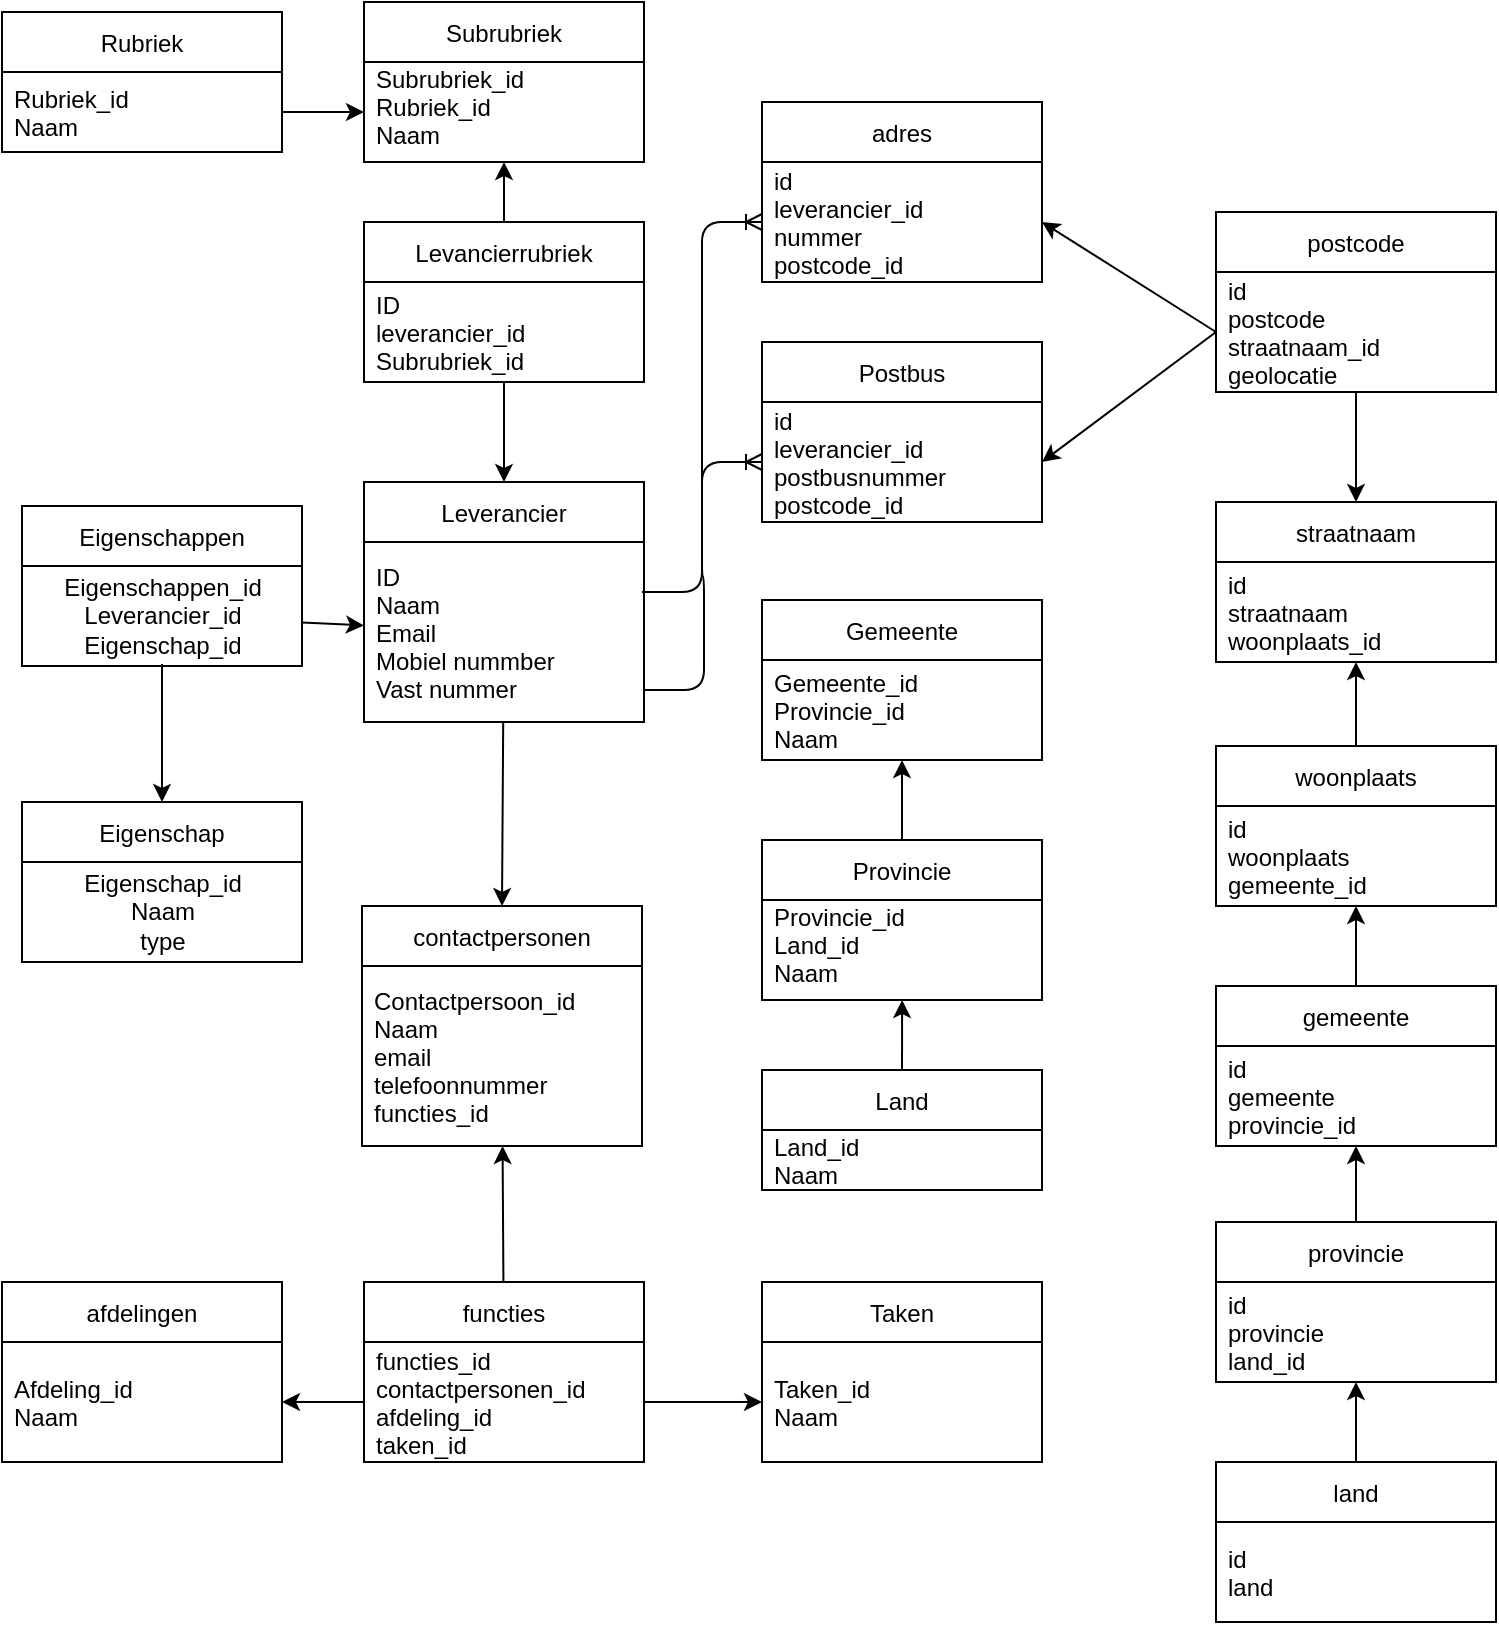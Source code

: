 <mxfile>
    <diagram id="ZeKORmPrQMzxxr9VkCaN" name="Page-1">
        <mxGraphModel dx="1394" dy="782" grid="1" gridSize="10" guides="1" tooltips="1" connect="1" arrows="1" fold="1" page="1" pageScale="1" pageWidth="827" pageHeight="1169" math="0" shadow="0">
            <root>
                <mxCell id="0"/>
                <mxCell id="1" parent="0"/>
                <mxCell id="76" value="" style="edgeStyle=none;html=1;entryX=0.5;entryY=0;entryDx=0;entryDy=0;" parent="1" source="2" target="22" edge="1">
                    <mxGeometry relative="1" as="geometry"/>
                </mxCell>
                <mxCell id="2" value="Leverancier" style="swimlane;fontStyle=0;childLayout=stackLayout;horizontal=1;startSize=30;horizontalStack=0;resizeParent=1;resizeParentMax=0;resizeLast=0;collapsible=1;marginBottom=0;" parent="1" vertex="1">
                    <mxGeometry x="223" y="310" width="140" height="120" as="geometry"/>
                </mxCell>
                <mxCell id="3" value="ID&#10;Naam&#10;Email&#10;Mobiel nummber&#10;Vast nummer" style="text;strokeColor=none;fillColor=none;align=left;verticalAlign=middle;spacingLeft=4;spacingRight=4;overflow=hidden;points=[[0,0.5],[1,0.5]];portConstraint=eastwest;rotatable=0;" parent="2" vertex="1">
                    <mxGeometry y="30" width="140" height="90" as="geometry"/>
                </mxCell>
                <mxCell id="6" value="Rubriek" style="swimlane;fontStyle=0;childLayout=stackLayout;horizontal=1;startSize=30;horizontalStack=0;resizeParent=1;resizeParentMax=0;resizeLast=0;collapsible=1;marginBottom=0;" parent="1" vertex="1">
                    <mxGeometry x="42" y="75" width="140" height="70" as="geometry"/>
                </mxCell>
                <mxCell id="7" value="Rubriek_id&#10;Naam" style="text;strokeColor=none;fillColor=none;align=left;verticalAlign=middle;spacingLeft=4;spacingRight=4;overflow=hidden;points=[[0,0.5],[1,0.5]];portConstraint=eastwest;rotatable=0;" parent="6" vertex="1">
                    <mxGeometry y="30" width="140" height="40" as="geometry"/>
                </mxCell>
                <mxCell id="10" value="adres" style="swimlane;fontStyle=0;childLayout=stackLayout;horizontal=1;startSize=30;horizontalStack=0;resizeParent=1;resizeParentMax=0;resizeLast=0;collapsible=1;marginBottom=0;" parent="1" vertex="1">
                    <mxGeometry x="422" y="120" width="140" height="90" as="geometry"/>
                </mxCell>
                <mxCell id="11" value="id&#10;leverancier_id&#10;nummer&#10;postcode_id" style="text;strokeColor=none;fillColor=none;align=left;verticalAlign=middle;spacingLeft=4;spacingRight=4;overflow=hidden;points=[[0,0.5],[1,0.5]];portConstraint=eastwest;rotatable=0;" parent="10" vertex="1">
                    <mxGeometry y="30" width="140" height="60" as="geometry"/>
                </mxCell>
                <mxCell id="14" value="Gemeente" style="swimlane;fontStyle=0;childLayout=stackLayout;horizontal=1;startSize=30;horizontalStack=0;resizeParent=1;resizeParentMax=0;resizeLast=0;collapsible=1;marginBottom=0;" parent="1" vertex="1">
                    <mxGeometry x="422" y="369" width="140" height="80" as="geometry"/>
                </mxCell>
                <mxCell id="15" value="Gemeente_id&#10;Provincie_id&#10;Naam" style="text;strokeColor=none;fillColor=none;align=left;verticalAlign=middle;spacingLeft=4;spacingRight=4;overflow=hidden;points=[[0,0.5],[1,0.5]];portConstraint=eastwest;rotatable=0;" parent="14" vertex="1">
                    <mxGeometry y="30" width="140" height="50" as="geometry"/>
                </mxCell>
                <mxCell id="61" value="" style="edgeStyle=none;html=1;entryX=0.479;entryY=1.1;entryDx=0;entryDy=0;entryPerimeter=0;exitX=0.5;exitY=0;exitDx=0;exitDy=0;" parent="1" source="59" edge="1">
                    <mxGeometry relative="1" as="geometry">
                        <mxPoint x="575" y="564" as="sourcePoint"/>
                        <mxPoint x="492.06" y="569" as="targetPoint"/>
                    </mxGeometry>
                </mxCell>
                <mxCell id="18" value="Provincie" style="swimlane;fontStyle=0;childLayout=stackLayout;horizontal=1;startSize=30;horizontalStack=0;resizeParent=1;resizeParentMax=0;resizeLast=0;collapsible=1;marginBottom=0;" parent="1" vertex="1">
                    <mxGeometry x="422" y="489" width="140" height="80" as="geometry"/>
                </mxCell>
                <mxCell id="19" value="Provincie_id&#10;Land_id&#10;Naam&#10;" style="text;strokeColor=none;fillColor=none;align=left;verticalAlign=middle;spacingLeft=4;spacingRight=4;overflow=hidden;points=[[0,0.5],[1,0.5]];portConstraint=eastwest;rotatable=0;" parent="18" vertex="1">
                    <mxGeometry y="30" width="140" height="50" as="geometry"/>
                </mxCell>
                <mxCell id="22" value="contactpersonen" style="swimlane;fontStyle=0;childLayout=stackLayout;horizontal=1;startSize=30;horizontalStack=0;resizeParent=1;resizeParentMax=0;resizeLast=0;collapsible=1;marginBottom=0;" parent="1" vertex="1">
                    <mxGeometry x="222" y="522" width="140" height="120" as="geometry"/>
                </mxCell>
                <mxCell id="23" value="Contactpersoon_id&#10;Naam&#10;email&#10;telefoonnummer&#10;functies_id" style="text;strokeColor=none;fillColor=none;align=left;verticalAlign=middle;spacingLeft=4;spacingRight=4;overflow=hidden;points=[[0,0.5],[1,0.5]];portConstraint=eastwest;rotatable=0;" parent="22" vertex="1">
                    <mxGeometry y="30" width="140" height="90" as="geometry"/>
                </mxCell>
                <mxCell id="32" value="" style="endArrow=classic;html=1;exitX=0.5;exitY=0;exitDx=0;exitDy=0;entryX=0.5;entryY=1;entryDx=0;entryDy=0;entryPerimeter=0;" parent="1" source="18" target="15" edge="1">
                    <mxGeometry width="50" height="50" relative="1" as="geometry">
                        <mxPoint x="592" y="497" as="sourcePoint"/>
                        <mxPoint x="492" y="467" as="targetPoint"/>
                    </mxGeometry>
                </mxCell>
                <mxCell id="33" value="Postbus" style="swimlane;fontStyle=0;childLayout=stackLayout;horizontal=1;startSize=30;horizontalStack=0;resizeParent=1;resizeParentMax=0;resizeLast=0;collapsible=1;marginBottom=0;" parent="1" vertex="1">
                    <mxGeometry x="422" y="240" width="140" height="90" as="geometry"/>
                </mxCell>
                <mxCell id="34" value="id&#10;leverancier_id&#10;postbusnummer&#10;postcode_id" style="text;strokeColor=none;fillColor=none;align=left;verticalAlign=middle;spacingLeft=4;spacingRight=4;overflow=hidden;points=[[0,0.5],[1,0.5]];portConstraint=eastwest;rotatable=0;" parent="33" vertex="1">
                    <mxGeometry y="30" width="140" height="60" as="geometry"/>
                </mxCell>
                <mxCell id="39" value="afdelingen" style="swimlane;fontStyle=0;childLayout=stackLayout;horizontal=1;startSize=30;horizontalStack=0;resizeParent=1;resizeParentMax=0;resizeLast=0;collapsible=1;marginBottom=0;" parent="1" vertex="1">
                    <mxGeometry x="42" y="710" width="140" height="90" as="geometry"/>
                </mxCell>
                <mxCell id="40" value="Afdeling_id&#10;Naam" style="text;strokeColor=none;fillColor=none;align=left;verticalAlign=middle;spacingLeft=4;spacingRight=4;overflow=hidden;points=[[0,0.5],[1,0.5]];portConstraint=eastwest;rotatable=0;" parent="39" vertex="1">
                    <mxGeometry y="30" width="140" height="60" as="geometry"/>
                </mxCell>
                <mxCell id="116" value="" style="edgeStyle=none;html=1;entryX=0;entryY=0.5;entryDx=0;entryDy=0;exitX=1;exitY=0.5;exitDx=0;exitDy=0;" edge="1" parent="1" source="7" target="53">
                    <mxGeometry relative="1" as="geometry">
                        <mxPoint x="172" y="170" as="sourcePoint"/>
                    </mxGeometry>
                </mxCell>
                <mxCell id="52" value="Subrubriek" style="swimlane;fontStyle=0;childLayout=stackLayout;horizontal=1;startSize=30;horizontalStack=0;resizeParent=1;resizeParentMax=0;resizeLast=0;collapsible=1;marginBottom=0;" parent="1" vertex="1">
                    <mxGeometry x="223" y="70" width="140" height="80" as="geometry">
                        <mxRectangle y="115" width="90" height="30" as="alternateBounds"/>
                    </mxGeometry>
                </mxCell>
                <mxCell id="53" value="Subrubriek_id&#10;Rubriek_id&#10;Naam&#10;" style="text;strokeColor=none;fillColor=none;align=left;verticalAlign=middle;spacingLeft=4;spacingRight=4;overflow=hidden;points=[[0,0.5],[1,0.5]];portConstraint=eastwest;rotatable=0;" parent="52" vertex="1">
                    <mxGeometry y="30" width="140" height="50" as="geometry"/>
                </mxCell>
                <mxCell id="58" value="" style="edgeStyle=entityRelationEdgeStyle;fontSize=12;html=1;endArrow=ERoneToMany;exitX=1;exitY=0.5;exitDx=0;exitDy=0;entryX=0;entryY=0.5;entryDx=0;entryDy=0;" parent="1" target="11" edge="1">
                    <mxGeometry width="100" height="100" relative="1" as="geometry">
                        <mxPoint x="362" y="365" as="sourcePoint"/>
                        <mxPoint x="502" y="185" as="targetPoint"/>
                    </mxGeometry>
                </mxCell>
                <mxCell id="59" value="Land" style="swimlane;fontStyle=0;childLayout=stackLayout;horizontal=1;startSize=30;horizontalStack=0;resizeParent=1;resizeParentMax=0;resizeLast=0;collapsible=1;marginBottom=0;" parent="1" vertex="1">
                    <mxGeometry x="422" y="604" width="140" height="60" as="geometry"/>
                </mxCell>
                <mxCell id="60" value="Land_id&#10;Naam" style="text;strokeColor=none;fillColor=none;align=left;verticalAlign=middle;spacingLeft=4;spacingRight=4;overflow=hidden;points=[[0,0.5],[1,0.5]];portConstraint=eastwest;rotatable=0;" parent="59" vertex="1">
                    <mxGeometry y="30" width="140" height="30" as="geometry"/>
                </mxCell>
                <mxCell id="65" value="Taken" style="swimlane;fontStyle=0;childLayout=stackLayout;horizontal=1;startSize=30;horizontalStack=0;resizeParent=1;resizeParentMax=0;resizeLast=0;collapsible=1;marginBottom=0;" parent="1" vertex="1">
                    <mxGeometry x="422" y="710" width="140" height="90" as="geometry"/>
                </mxCell>
                <mxCell id="66" value="Taken_id&#10;Naam" style="text;strokeColor=none;fillColor=none;align=left;verticalAlign=middle;spacingLeft=4;spacingRight=4;overflow=hidden;points=[[0,0.5],[1,0.5]];portConstraint=eastwest;rotatable=0;" parent="65" vertex="1">
                    <mxGeometry y="30" width="140" height="60" as="geometry"/>
                </mxCell>
                <mxCell id="74" value="" style="edgeStyle=none;html=1;entryX=0.5;entryY=0;entryDx=0;entryDy=0;exitX=0.5;exitY=0.98;exitDx=0;exitDy=0;exitPerimeter=0;" parent="1" source="71" target="72" edge="1">
                    <mxGeometry relative="1" as="geometry">
                        <mxPoint x="102" y="440" as="sourcePoint"/>
                    </mxGeometry>
                </mxCell>
                <mxCell id="68" value="Eigenschappen" style="swimlane;fontStyle=0;childLayout=stackLayout;horizontal=1;startSize=30;horizontalStack=0;resizeParent=1;resizeParentMax=0;resizeLast=0;collapsible=1;marginBottom=0;" parent="1" vertex="1">
                    <mxGeometry x="52" y="322" width="140" height="80" as="geometry"/>
                </mxCell>
                <mxCell id="71" value="Eigenschappen_id&lt;br&gt;Leverancier_id&lt;br&gt;Eigenschap_id" style="text;html=1;align=center;verticalAlign=middle;resizable=0;points=[];autosize=1;strokeColor=none;fillColor=none;" parent="68" vertex="1">
                    <mxGeometry y="30" width="140" height="50" as="geometry"/>
                </mxCell>
                <mxCell id="72" value="Eigenschap" style="swimlane;fontStyle=0;childLayout=stackLayout;horizontal=1;startSize=30;horizontalStack=0;resizeParent=1;resizeParentMax=0;resizeLast=0;collapsible=1;marginBottom=0;" parent="1" vertex="1">
                    <mxGeometry x="52" y="470" width="140" height="80" as="geometry"/>
                </mxCell>
                <mxCell id="75" value="Eigenschap_id&lt;br&gt;Naam&lt;br&gt;type" style="text;html=1;align=center;verticalAlign=middle;resizable=0;points=[];autosize=1;strokeColor=none;fillColor=none;" parent="72" vertex="1">
                    <mxGeometry y="30" width="140" height="50" as="geometry"/>
                </mxCell>
                <mxCell id="89" value="" style="edgeStyle=none;html=1;entryX=0.5;entryY=0;entryDx=0;entryDy=0;" parent="1" source="80" target="2" edge="1">
                    <mxGeometry relative="1" as="geometry">
                        <mxPoint x="282" y="270" as="targetPoint"/>
                    </mxGeometry>
                </mxCell>
                <mxCell id="115" value="" style="edgeStyle=none;html=1;" edge="1" parent="1" source="80" target="53">
                    <mxGeometry relative="1" as="geometry"/>
                </mxCell>
                <mxCell id="80" value="Levancierrubriek" style="swimlane;fontStyle=0;childLayout=stackLayout;horizontal=1;startSize=30;horizontalStack=0;resizeParent=1;resizeParentMax=0;resizeLast=0;collapsible=1;marginBottom=0;" parent="1" vertex="1">
                    <mxGeometry x="223" y="180" width="140" height="80" as="geometry"/>
                </mxCell>
                <mxCell id="81" value="ID&#10;leverancier_id&#10;Subrubriek_id" style="text;strokeColor=none;fillColor=none;align=left;verticalAlign=middle;spacingLeft=4;spacingRight=4;overflow=hidden;points=[[0,0.5],[1,0.5]];portConstraint=eastwest;rotatable=0;" parent="80" vertex="1">
                    <mxGeometry y="30" width="140" height="50" as="geometry"/>
                </mxCell>
                <mxCell id="97" value="" style="edgeStyle=none;html=1;" parent="1" source="71" target="3" edge="1">
                    <mxGeometry relative="1" as="geometry"/>
                </mxCell>
                <mxCell id="122" value="" style="edgeStyle=none;html=1;" edge="1" parent="1" source="99" target="120">
                    <mxGeometry relative="1" as="geometry"/>
                </mxCell>
                <mxCell id="99" value="postcode" style="swimlane;fontStyle=0;childLayout=stackLayout;horizontal=1;startSize=30;horizontalStack=0;resizeParent=1;resizeParentMax=0;resizeLast=0;collapsible=1;marginBottom=0;" parent="1" vertex="1">
                    <mxGeometry x="649" y="175" width="140" height="90" as="geometry"/>
                </mxCell>
                <mxCell id="100" value="id&#10;postcode&#10;straatnaam_id&#10;geolocatie" style="text;strokeColor=none;fillColor=none;align=left;verticalAlign=middle;spacingLeft=4;spacingRight=4;overflow=hidden;points=[[0,0.5],[1,0.5]];portConstraint=eastwest;rotatable=0;" parent="99" vertex="1">
                    <mxGeometry y="30" width="140" height="60" as="geometry"/>
                </mxCell>
                <mxCell id="109" value="" style="edgeStyle=none;html=1;" parent="1" source="106" target="23" edge="1">
                    <mxGeometry relative="1" as="geometry"/>
                </mxCell>
                <mxCell id="106" value="functies" style="swimlane;fontStyle=0;childLayout=stackLayout;horizontal=1;startSize=30;horizontalStack=0;resizeParent=1;resizeParentMax=0;resizeLast=0;collapsible=1;marginBottom=0;" parent="1" vertex="1">
                    <mxGeometry x="223" y="710" width="140" height="90" as="geometry"/>
                </mxCell>
                <mxCell id="107" value="functies_id&#10;contactpersonen_id&#10;afdeling_id&#10;taken_id" style="text;strokeColor=none;fillColor=none;align=left;verticalAlign=middle;spacingLeft=4;spacingRight=4;overflow=hidden;points=[[0,0.5],[1,0.5]];portConstraint=eastwest;rotatable=0;" parent="106" vertex="1">
                    <mxGeometry y="30" width="140" height="60" as="geometry"/>
                </mxCell>
                <mxCell id="112" value="" style="edgeStyle=none;html=1;" parent="1" source="107" target="66" edge="1">
                    <mxGeometry relative="1" as="geometry"/>
                </mxCell>
                <mxCell id="114" value="" style="edgeStyle=none;html=1;" parent="1" source="107" target="40" edge="1">
                    <mxGeometry relative="1" as="geometry"/>
                </mxCell>
                <mxCell id="117" value="" style="edgeStyle=entityRelationEdgeStyle;fontSize=12;html=1;endArrow=ERoneToMany;exitX=1;exitY=0.822;exitDx=0;exitDy=0;exitPerimeter=0;entryX=0;entryY=0.5;entryDx=0;entryDy=0;" edge="1" parent="1" source="3" target="34">
                    <mxGeometry width="100" height="100" relative="1" as="geometry">
                        <mxPoint x="380" y="420" as="sourcePoint"/>
                        <mxPoint x="480" y="320" as="targetPoint"/>
                    </mxGeometry>
                </mxCell>
                <mxCell id="118" value="" style="edgeStyle=none;html=1;entryX=1;entryY=0.5;entryDx=0;entryDy=0;exitX=0;exitY=0.5;exitDx=0;exitDy=0;" edge="1" parent="1" source="100" target="11">
                    <mxGeometry relative="1" as="geometry">
                        <mxPoint x="610" y="150" as="sourcePoint"/>
                    </mxGeometry>
                </mxCell>
                <mxCell id="119" value="" style="edgeStyle=none;html=1;entryX=1;entryY=0.5;entryDx=0;entryDy=0;exitX=0;exitY=0.5;exitDx=0;exitDy=0;" edge="1" parent="1" source="100" target="34">
                    <mxGeometry relative="1" as="geometry">
                        <mxPoint x="650" y="350" as="sourcePoint"/>
                    </mxGeometry>
                </mxCell>
                <mxCell id="120" value="straatnaam" style="swimlane;fontStyle=0;childLayout=stackLayout;horizontal=1;startSize=30;horizontalStack=0;resizeParent=1;resizeParentMax=0;resizeLast=0;collapsible=1;marginBottom=0;" vertex="1" parent="1">
                    <mxGeometry x="649" y="320" width="140" height="80" as="geometry"/>
                </mxCell>
                <mxCell id="121" value="id&#10;straatnaam&#10;woonplaats_id" style="text;strokeColor=none;fillColor=none;align=left;verticalAlign=middle;spacingLeft=4;spacingRight=4;overflow=hidden;points=[[0,0.5],[1,0.5]];portConstraint=eastwest;rotatable=0;" vertex="1" parent="120">
                    <mxGeometry y="30" width="140" height="50" as="geometry"/>
                </mxCell>
                <mxCell id="139" value="" style="edgeStyle=none;html=1;" edge="1" parent="1" source="123" target="121">
                    <mxGeometry relative="1" as="geometry"/>
                </mxCell>
                <mxCell id="123" value="woonplaats" style="swimlane;fontStyle=0;childLayout=stackLayout;horizontal=1;startSize=30;horizontalStack=0;resizeParent=1;resizeParentMax=0;resizeLast=0;collapsible=1;marginBottom=0;" vertex="1" parent="1">
                    <mxGeometry x="649" y="442" width="140" height="80" as="geometry"/>
                </mxCell>
                <mxCell id="124" value="id&#10;woonplaats&#10;gemeente_id" style="text;strokeColor=none;fillColor=none;align=left;verticalAlign=middle;spacingLeft=4;spacingRight=4;overflow=hidden;points=[[0,0.5],[1,0.5]];portConstraint=eastwest;rotatable=0;" vertex="1" parent="123">
                    <mxGeometry y="30" width="140" height="50" as="geometry"/>
                </mxCell>
                <mxCell id="138" value="" style="edgeStyle=none;html=1;" edge="1" parent="1" source="127" target="124">
                    <mxGeometry relative="1" as="geometry"/>
                </mxCell>
                <mxCell id="127" value="gemeente" style="swimlane;fontStyle=0;childLayout=stackLayout;horizontal=1;startSize=30;horizontalStack=0;resizeParent=1;resizeParentMax=0;resizeLast=0;collapsible=1;marginBottom=0;" vertex="1" parent="1">
                    <mxGeometry x="649" y="562" width="140" height="80" as="geometry"/>
                </mxCell>
                <mxCell id="128" value="id&#10;gemeente&#10;provincie_id" style="text;strokeColor=none;fillColor=none;align=left;verticalAlign=middle;spacingLeft=4;spacingRight=4;overflow=hidden;points=[[0,0.5],[1,0.5]];portConstraint=eastwest;rotatable=0;" vertex="1" parent="127">
                    <mxGeometry y="30" width="140" height="50" as="geometry"/>
                </mxCell>
                <mxCell id="137" value="" style="edgeStyle=none;html=1;" edge="1" parent="1" source="130" target="128">
                    <mxGeometry relative="1" as="geometry"/>
                </mxCell>
                <mxCell id="130" value="provincie" style="swimlane;fontStyle=0;childLayout=stackLayout;horizontal=1;startSize=30;horizontalStack=0;resizeParent=1;resizeParentMax=0;resizeLast=0;collapsible=1;marginBottom=0;" vertex="1" parent="1">
                    <mxGeometry x="649" y="680" width="140" height="80" as="geometry"/>
                </mxCell>
                <mxCell id="131" value="id&#10;provincie&#10;land_id" style="text;strokeColor=none;fillColor=none;align=left;verticalAlign=middle;spacingLeft=4;spacingRight=4;overflow=hidden;points=[[0,0.5],[1,0.5]];portConstraint=eastwest;rotatable=0;" vertex="1" parent="130">
                    <mxGeometry y="30" width="140" height="50" as="geometry"/>
                </mxCell>
                <mxCell id="136" value="" style="edgeStyle=none;html=1;" edge="1" parent="1" source="133" target="131">
                    <mxGeometry relative="1" as="geometry"/>
                </mxCell>
                <mxCell id="133" value="land" style="swimlane;fontStyle=0;childLayout=stackLayout;horizontal=1;startSize=30;horizontalStack=0;resizeParent=1;resizeParentMax=0;resizeLast=0;collapsible=1;marginBottom=0;" vertex="1" parent="1">
                    <mxGeometry x="649" y="800" width="140" height="80" as="geometry"/>
                </mxCell>
                <mxCell id="134" value="id&#10;land" style="text;strokeColor=none;fillColor=none;align=left;verticalAlign=middle;spacingLeft=4;spacingRight=4;overflow=hidden;points=[[0,0.5],[1,0.5]];portConstraint=eastwest;rotatable=0;" vertex="1" parent="133">
                    <mxGeometry y="30" width="140" height="50" as="geometry"/>
                </mxCell>
            </root>
        </mxGraphModel>
    </diagram>
</mxfile>